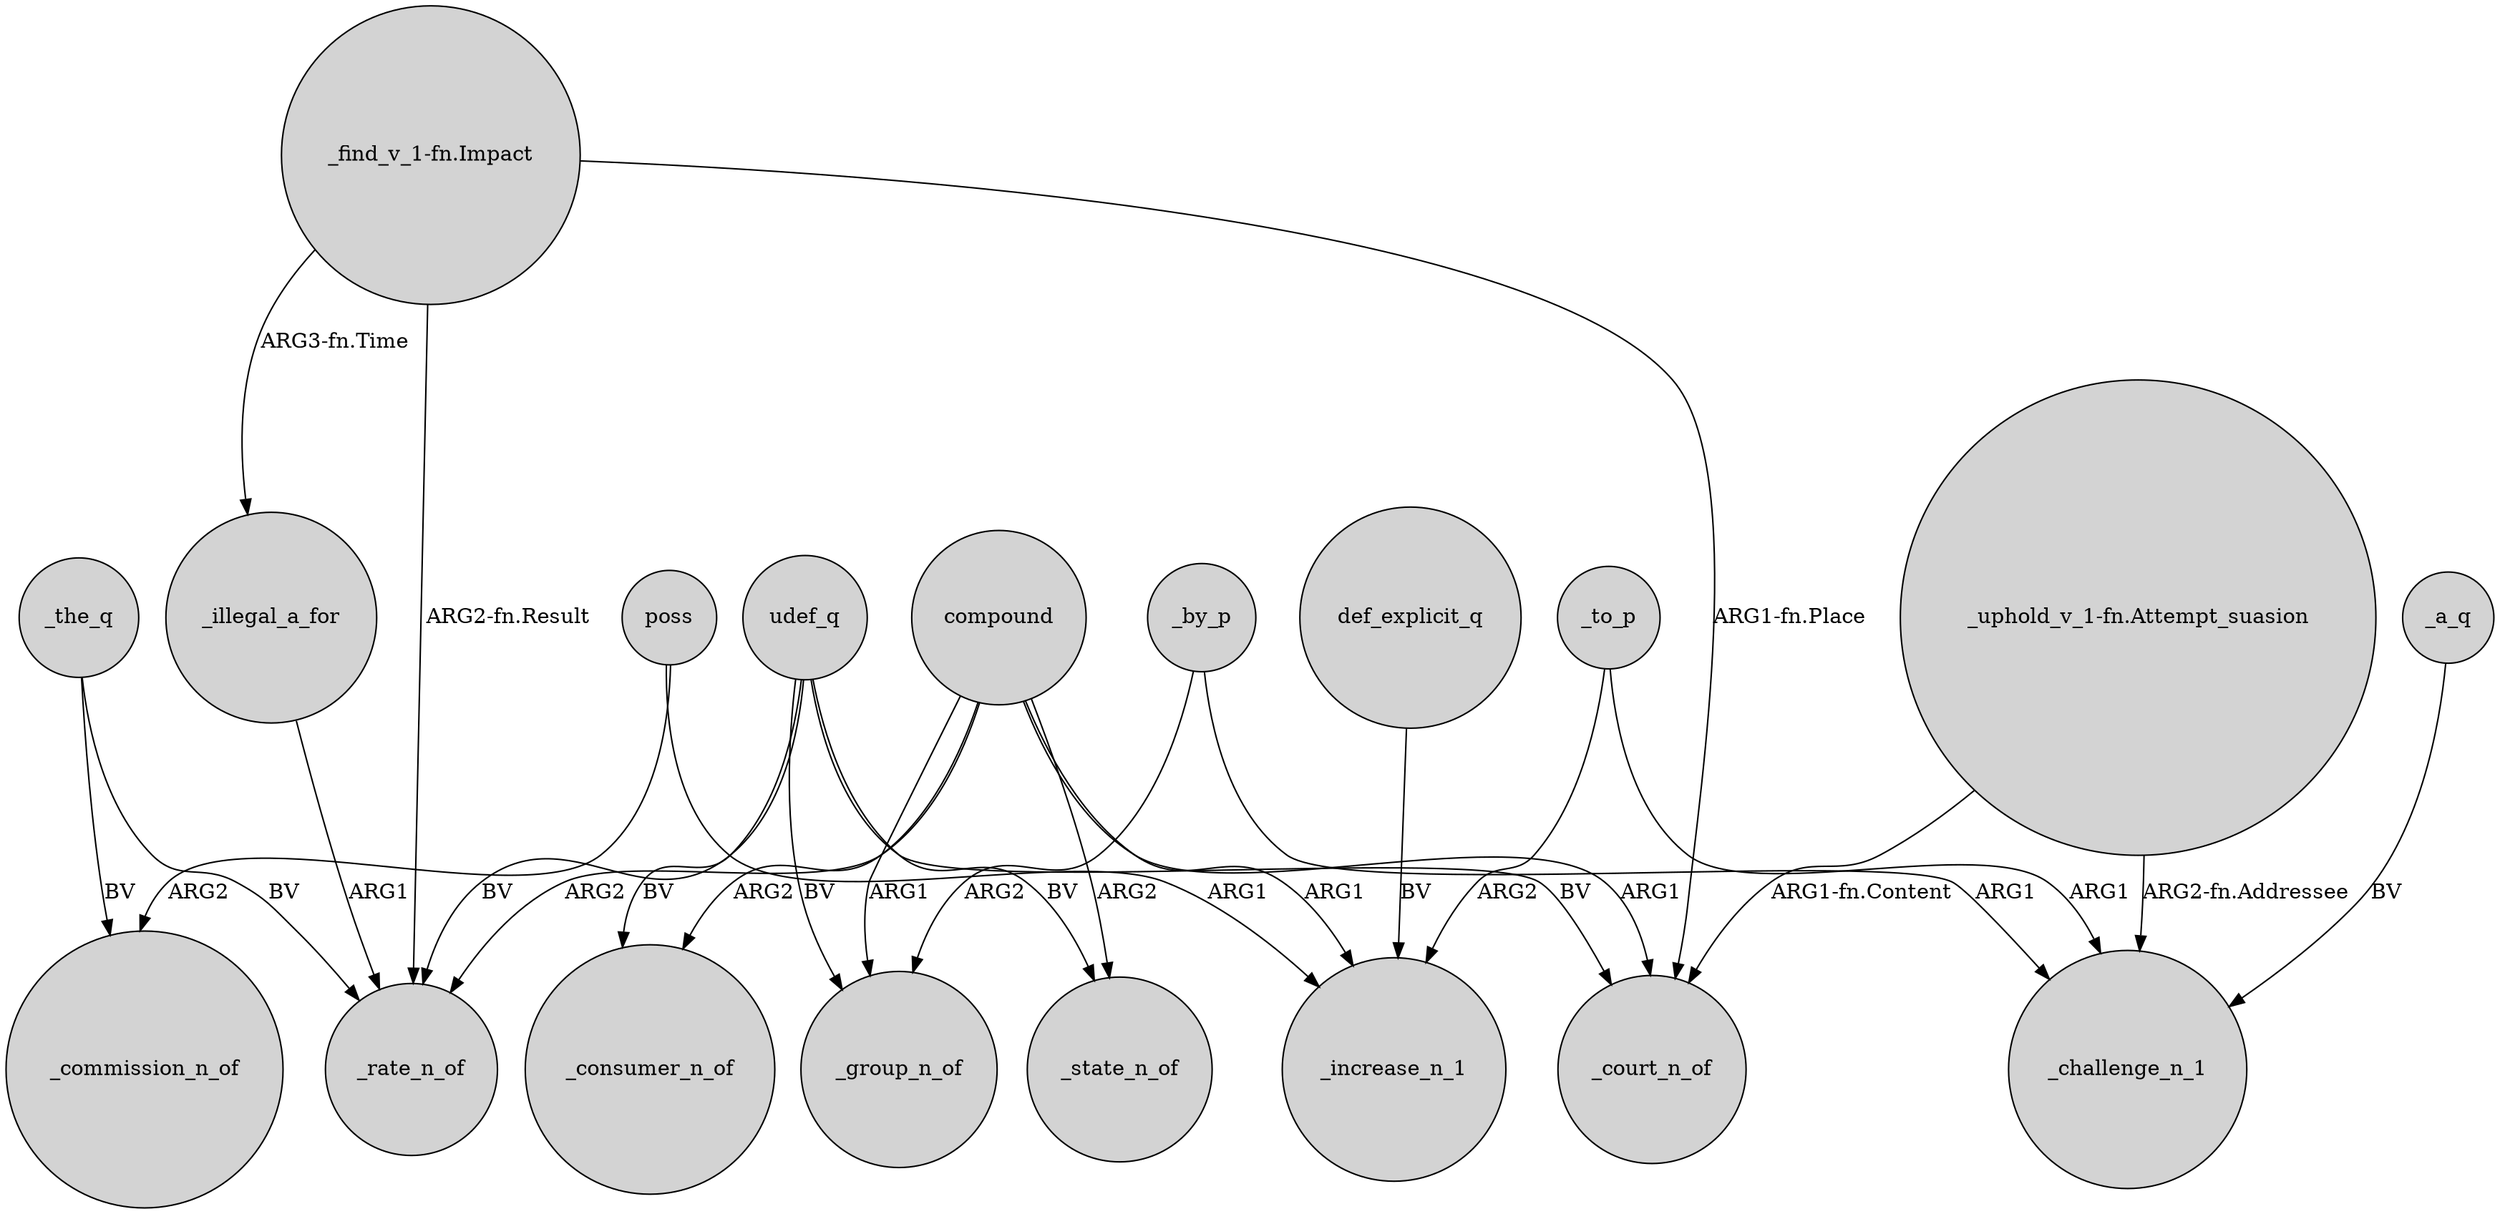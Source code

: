 digraph {
	node [shape=circle style=filled]
	poss -> _commission_n_of [label=ARG2]
	_to_p -> _challenge_n_1 [label=ARG1]
	compound -> _consumer_n_of [label=ARG2]
	_by_p -> _group_n_of [label=ARG2]
	udef_q -> _group_n_of [label=BV]
	compound -> _court_n_of [label=ARG1]
	_a_q -> _challenge_n_1 [label=BV]
	_by_p -> _challenge_n_1 [label=ARG1]
	poss -> _increase_n_1 [label=ARG1]
	"_find_v_1-fn.Impact" -> _rate_n_of [label="ARG2-fn.Result"]
	udef_q -> _court_n_of [label=BV]
	udef_q -> _consumer_n_of [label=BV]
	compound -> _state_n_of [label=ARG2]
	"_find_v_1-fn.Impact" -> _court_n_of [label="ARG1-fn.Place"]
	_the_q -> _rate_n_of [label=BV]
	compound -> _group_n_of [label=ARG1]
	"_uphold_v_1-fn.Attempt_suasion" -> _court_n_of [label="ARG1-fn.Content"]
	_to_p -> _increase_n_1 [label=ARG2]
	"_find_v_1-fn.Impact" -> _illegal_a_for [label="ARG3-fn.Time"]
	compound -> _increase_n_1 [label=ARG1]
	_illegal_a_for -> _rate_n_of [label=ARG1]
	def_explicit_q -> _increase_n_1 [label=BV]
	udef_q -> _state_n_of [label=BV]
	compound -> _rate_n_of [label=ARG2]
	_the_q -> _commission_n_of [label=BV]
	"_uphold_v_1-fn.Attempt_suasion" -> _challenge_n_1 [label="ARG2-fn.Addressee"]
	udef_q -> _rate_n_of [label=BV]
}
